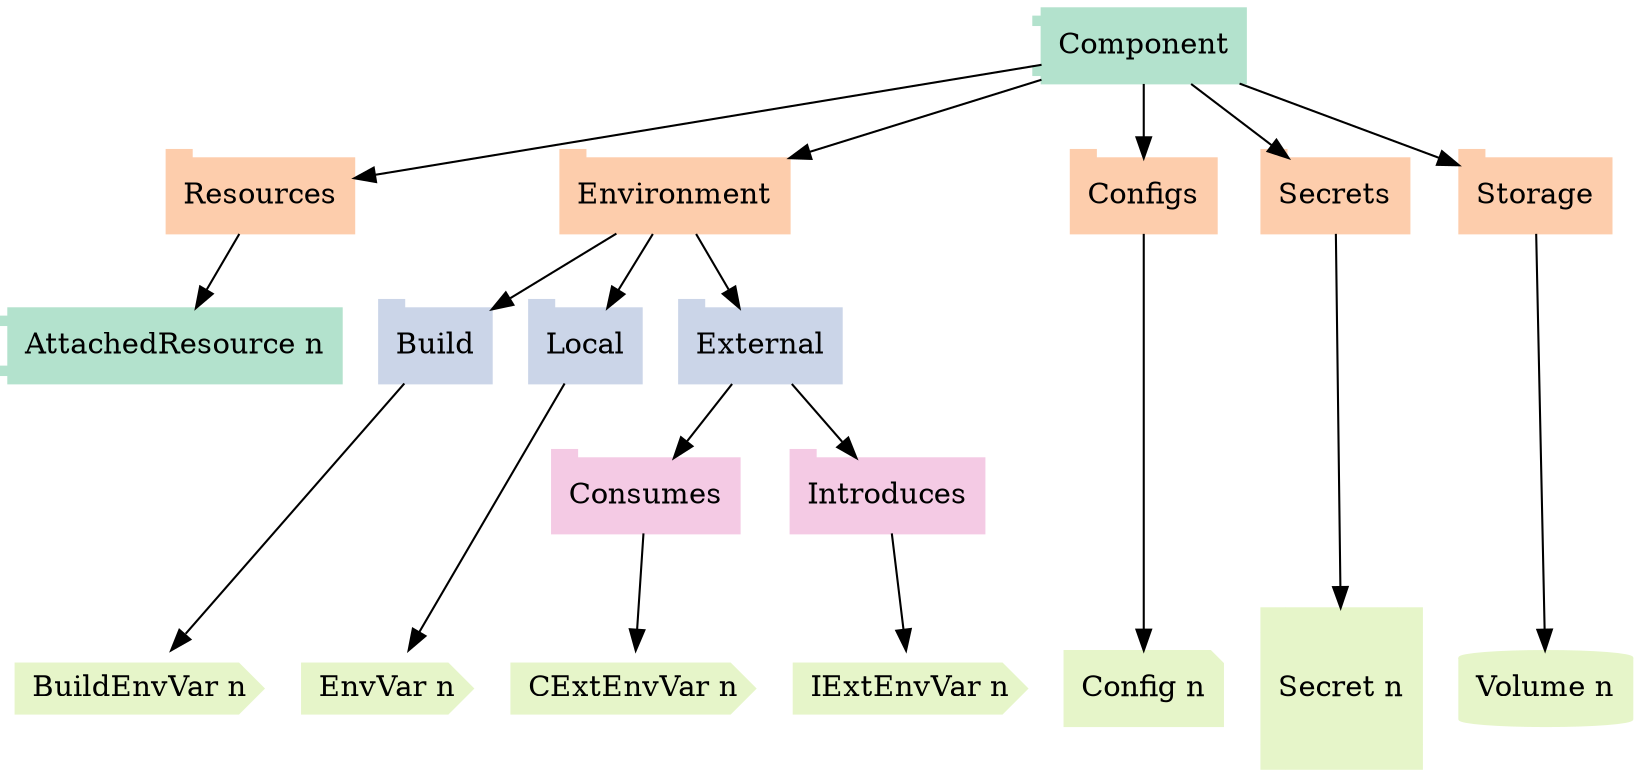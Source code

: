digraph G {
    rankdir="lr"
		node [colorscheme=pastel25,style="filled",color=black]
		splines="true";
    /* Entities */
    Component [shape=component,color=1]

    Resources [shape=tab,color=2]
    "AttachedResource n" [shape=component,color=1]

    Environment [shape=tab,color=2]
    Build [shape=tab,color=3]
    Local [shape=tab,color=3]
    External [shape=tab,color=3]
    Consumes [shape=tab,color=4]
    Introduces [shape=tab,color=4]
    "EnvVar n" [shape=cds,color=5]
    "BuildEnvVar n" [shape=cds,color=5]
    "CExtEnvVar n" [shape=cds,color=5]
    "IExtEnvVar n" [shape=cds,color=5]

    Configs [shape=tab,color=2]
    "Config n" [shape=note,color=5]

    Secrets [shape=tab,color=2]
    "Secret n" [shape=Msquare,color=5]

    Storage [shape=tab,color=2]
    "Volume n" [shape=cylinder,color=5]

    { rank=same; Resources Environment Configs Secrets Storage }
    { rank=same; Local External Build }
		{ rank=same; Consumes Introduces }
		{ rank=same; "EnvVar n" "BuildEnvVar n" "IExtEnvVar n" "CExtEnvVar n" "Config n" "Secret n" "Volume n" }



    //shortName [label="shortName", shape="|square,rectangle,circle,ellipse,triangle,plaintext,point,diamond,pentagon,hexagon,septagon,octagon,egg,trapezium,parallelogram,house,doublecircle,doubleoctagon,tripleoctagon,invtriangle,invtrapezium,invhouse,Mdiamond,Msquare,Mcircle,none,note,tab,folder,box3d|", URL="http://en.wikipedia.org/wiki/John de Fries"]
    
    /* Relationships */
    Component -> Resources
    Component -> Environment
    Component -> Configs
    Component -> Secrets
    Component -> Storage 

    Environment -> Build
    Environment -> Local
    Environment -> External

    Build -> "BuildEnvVar n"
    Local -> "EnvVar n"

    External -> Consumes
    External -> Introduces

    Consumes -> "CExtEnvVar n"
    Introduces -> "IExtEnvVar n"

    Configs -> "Config n"

    Secrets -> "Secret n"

    Resources -> "AttachedResource n"

    Storage -> "Volume n"


    /* Ranks */
    //{ rank=lr|same,min,max,# max is bottom|; shortName; };
}
